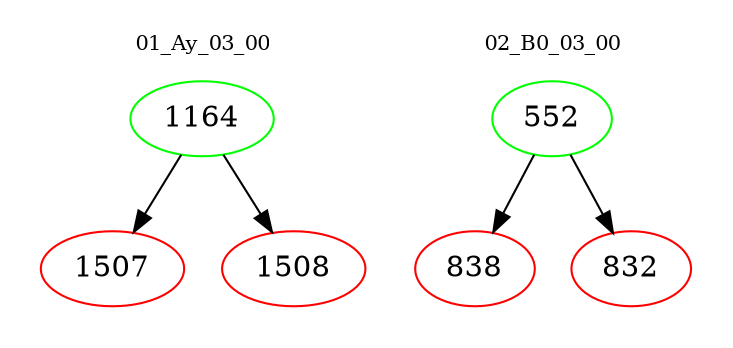 digraph{
subgraph cluster_0 {
color = white
label = "01_Ay_03_00";
fontsize=10;
T0_1164 [label="1164", color="green"]
T0_1164 -> T0_1507 [color="black"]
T0_1507 [label="1507", color="red"]
T0_1164 -> T0_1508 [color="black"]
T0_1508 [label="1508", color="red"]
}
subgraph cluster_1 {
color = white
label = "02_B0_03_00";
fontsize=10;
T1_552 [label="552", color="green"]
T1_552 -> T1_838 [color="black"]
T1_838 [label="838", color="red"]
T1_552 -> T1_832 [color="black"]
T1_832 [label="832", color="red"]
}
}
